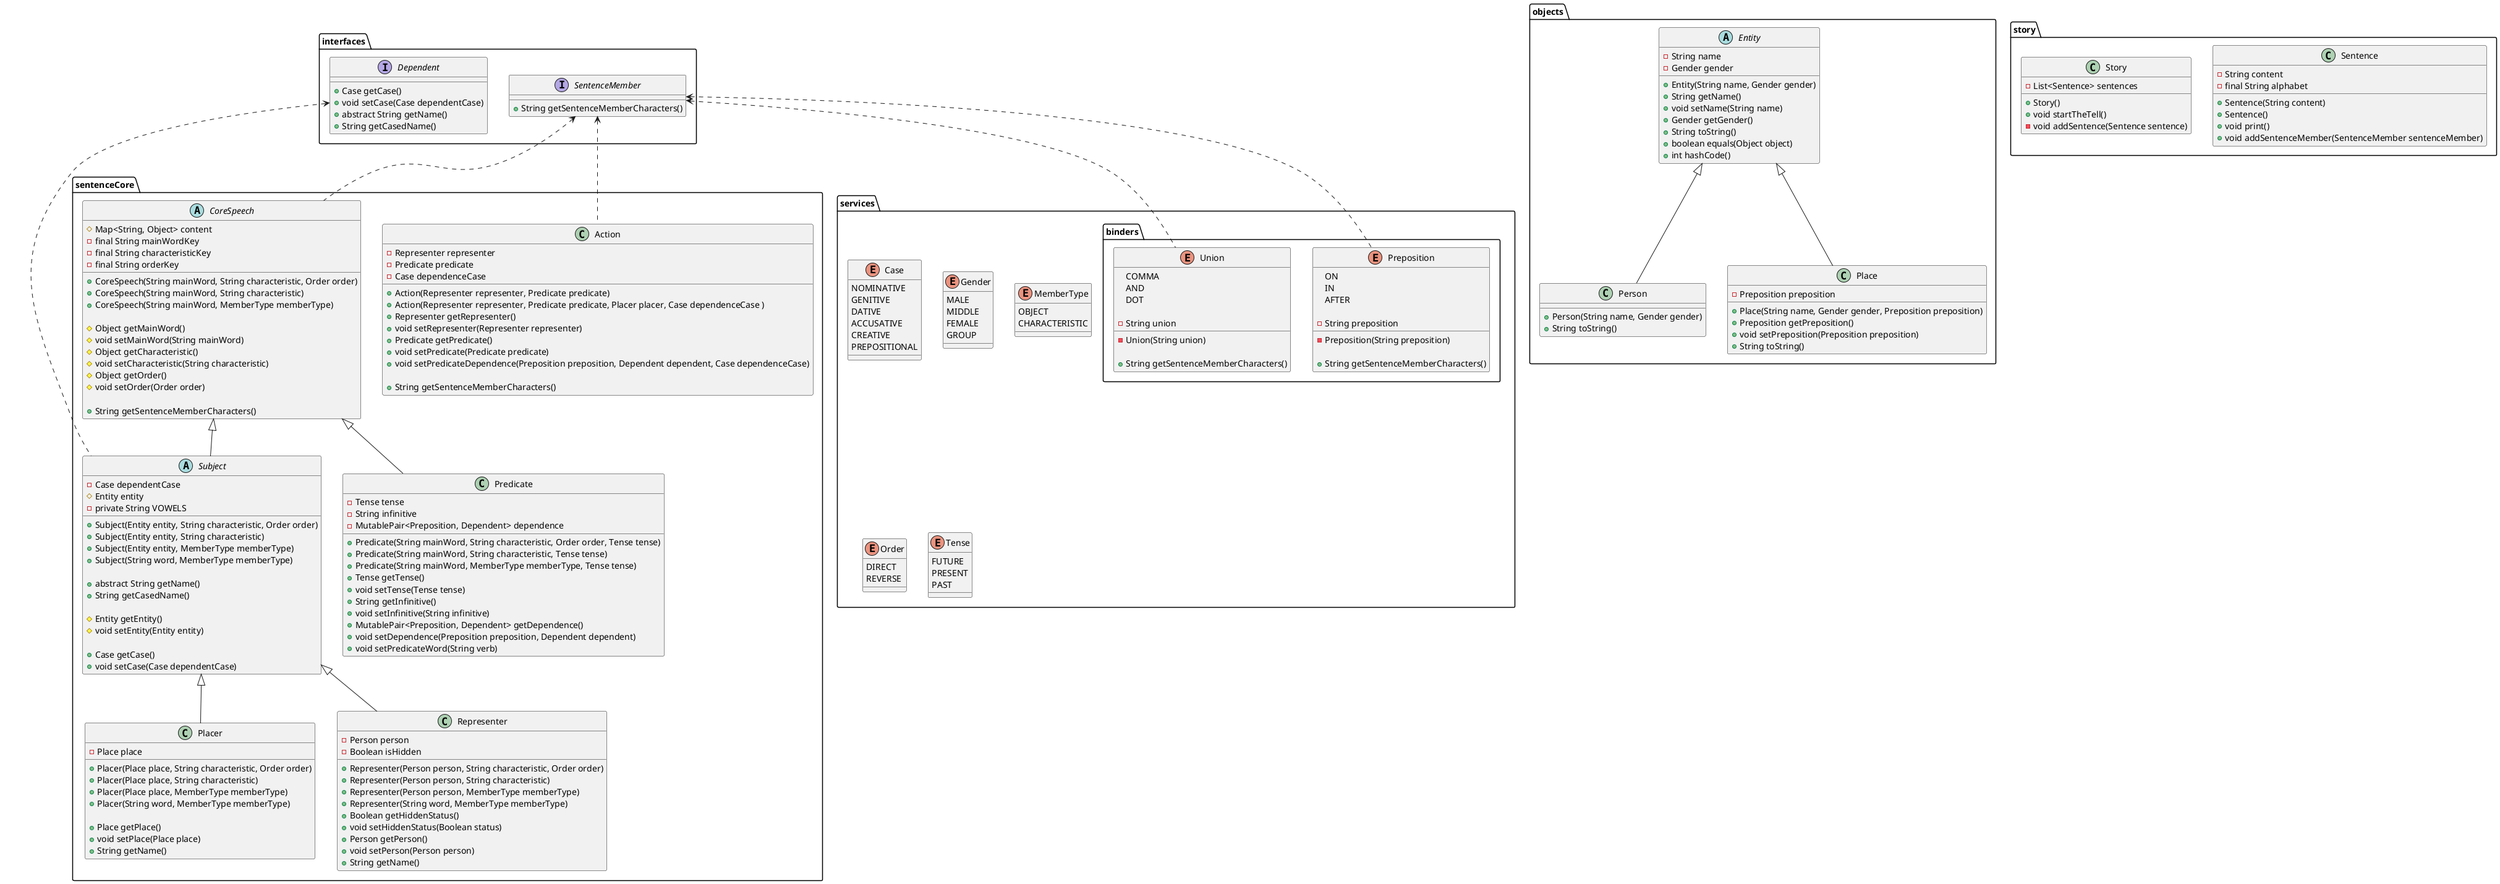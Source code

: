 @startuml

package "interfaces" {
    interface Dependent {
        +Case getCase()
        +void setCase(Case dependentCase)
        +abstract String getName()
        +String getCasedName()
    }
    interface SentenceMember {
        +String getSentenceMemberCharacters()
    }
}

package "objects" {
    Abstract Entity {
        -String name
        -Gender gender
        +Entity(String name, Gender gender)
        +String getName()
        +void setName(String name)
        +Gender getGender()
        +String toString()
        +boolean equals(Object object)
        +int hashCode()
    }

    Class Person extends Entity {
        +Person(String name, Gender gender)
        +String toString()
    }
    Class Place extends Entity {
        -Preposition preposition
        +Place(String name, Gender gender, Preposition preposition)
        +Preposition getPreposition()
        +void setPreposition(Preposition preposition)
        +String toString()
    }
}

package "sentenceCore" {
    Class Action {
        -Representer representer
        -Predicate predicate
        -Case dependenceCase

        +Action(Representer representer, Predicate predicate)
        +Action(Representer representer, Predicate predicate, Placer placer, Case dependenceCase )
        +Representer getRepresenter()
        +void setRepresenter(Representer representer)
        +Predicate getPredicate()
        +void setPredicate(Predicate predicate)
        +void setPredicateDependence(Preposition preposition, Dependent dependent, Case dependenceCase)

        +String getSentenceMemberCharacters()
    }
    Abstract CoreSpeech {
        #Map<String, Object> content
        -final String mainWordKey
        -final String characteristicKey
        -final String orderKey

        +CoreSpeech(String mainWord, String characteristic, Order order)
        +CoreSpeech(String mainWord, String characteristic)
        +CoreSpeech(String mainWord, MemberType memberType)

        #Object getMainWord()
        #void setMainWord(String mainWord)
        #Object getCharacteristic()
        #void setCharacteristic(String characteristic)
        #Object getOrder()
        #void setOrder(Order order)

        +String getSentenceMemberCharacters()
    }
    Class Placer extends Subject {
        -Place place
        +Placer(Place place, String characteristic, Order order)
        +Placer(Place place, String characteristic)
        +Placer(Place place, MemberType memberType)
        +Placer(String word, MemberType memberType)

        +Place getPlace()
        +void setPlace(Place place)
        +String getName()
    }
    Class Predicate extends CoreSpeech {
        -Tense tense
        -String infinitive
        -MutablePair<Preposition, Dependent> dependence

        +Predicate(String mainWord, String characteristic, Order order, Tense tense)
        +Predicate(String mainWord, String characteristic, Tense tense)
        +Predicate(String mainWord, MemberType memberType, Tense tense)
        +Tense getTense()
        +void setTense(Tense tense)
        +String getInfinitive()
        +void setInfinitive(String infinitive)
        +MutablePair<Preposition, Dependent> getDependence()
        +void setDependence(Preposition preposition, Dependent dependent)
        +void setPredicateWord(String verb)
    }
    Class Representer extends Subject {
        -Person person
        -Boolean isHidden

        +Representer(Person person, String characteristic, Order order)
        +Representer(Person person, String characteristic)
        +Representer(Person person, MemberType memberType)
        +Representer(String word, MemberType memberType)
        +Boolean getHiddenStatus()
        +void setHiddenStatus(Boolean status)
        +Person getPerson()
        +void setPerson(Person person)
        +String getName()
    }
    Abstract Subject extends CoreSpeech {
        -Case dependentCase
        #Entity entity
        -private String VOWELS
        
        +Subject(Entity entity, String characteristic, Order order)
        +Subject(Entity entity, String characteristic)
        +Subject(Entity entity, MemberType memberType)
        +Subject(String word, MemberType memberType)

        +abstract String getName()
        +String getCasedName()

        #Entity getEntity()
        #void setEntity(Entity entity)

        +Case getCase()
        +void setCase(Case dependentCase)
    }
}

package "services" {
    package "binders" {
        Enum Preposition {
            ON
            IN
            AFTER

            -String preposition
            -Preposition(String preposition)

            +String getSentenceMemberCharacters()
        }
        Enum Union {
            COMMA
            AND
            DOT

            -String union
            -Union(String union)

            +String getSentenceMemberCharacters()
        }
    }
    Enum Case {
        NOMINATIVE
        GENITIVE
        DATIVE
        ACCUSATIVE
        CREATIVE
        PREPOSITIONAL
    }
    Enum Gender {
        MALE
        MIDDLE
        FEMALE
        GROUP
    }
    Enum MemberType {
        OBJECT 
        CHARACTERISTIC
    }
    Enum Order {
        DIRECT
        REVERSE
    }
    Enum Tense {
        FUTURE
        PRESENT
        PAST
    }
}

package "story" {
    class Sentence {
        -String content
        -final String alphabet
        +Sentence(String content)
        +Sentence()
        +void print()
        +void addSentenceMember(SentenceMember sentenceMember)
    }
    class Story {
        -List<Sentence> sentences
        +Story()
        +void startTheTell()
        -void addSentence(Sentence sentence)
    }
}

SentenceMember <-[dashed]- Action
SentenceMember <-[dashed]- CoreSpeech 
SentenceMember <-[dashed]- Preposition 
SentenceMember <-[dashed]- Union 
Dependent <-[dashed]- Subject

@enduml
